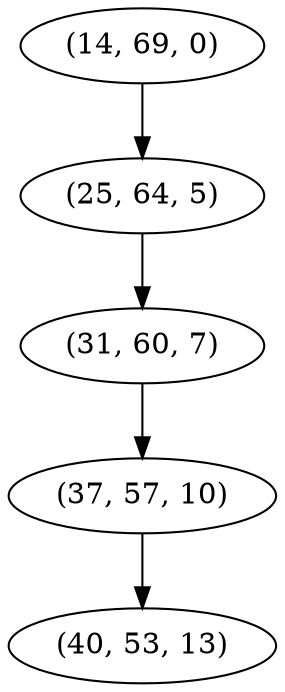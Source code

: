digraph tree {
    "(14, 69, 0)";
    "(25, 64, 5)";
    "(31, 60, 7)";
    "(37, 57, 10)";
    "(40, 53, 13)";
    "(14, 69, 0)" -> "(25, 64, 5)";
    "(25, 64, 5)" -> "(31, 60, 7)";
    "(31, 60, 7)" -> "(37, 57, 10)";
    "(37, 57, 10)" -> "(40, 53, 13)";
}
